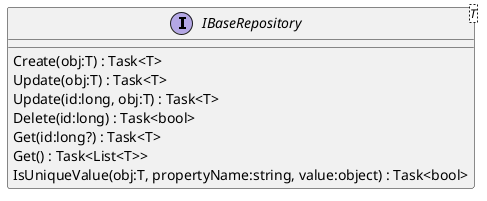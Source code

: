 @startuml
interface "IBaseRepository"<T> {
    Create(obj:T) : Task<T>
    Update(obj:T) : Task<T>
    Update(id:long, obj:T) : Task<T>
    Delete(id:long) : Task<bool>
    Get(id:long?) : Task<T>
    Get() : Task<List<T>>
    IsUniqueValue(obj:T, propertyName:string, value:object) : Task<bool>
}
@enduml
